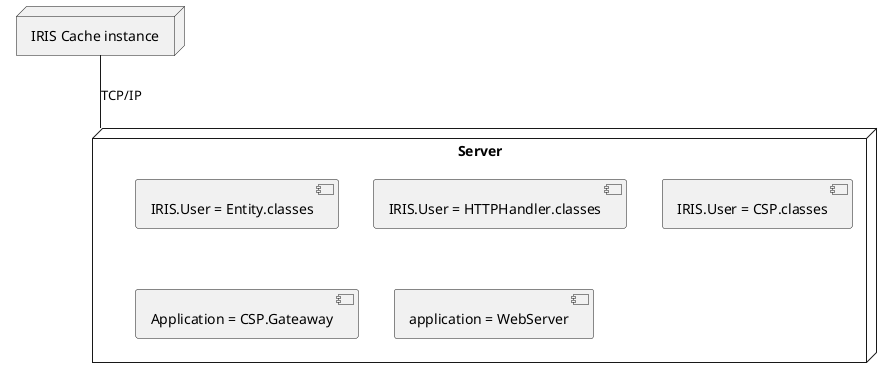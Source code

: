 @startuml
node "IRIS Cache instance" as API{
}

node "Server" as server {
    [IRIS.User = Entity.classes]
    [IRIS.User = HTTPHandler.classes]
    [IRIS.User = CSP.classes]
    
    [Application = CSP.Gateaway]
    [application = WebServer]
}

API -- server : TCP/IP
@enduml